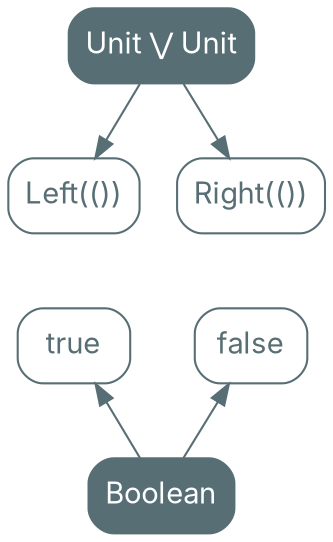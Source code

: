 digraph {
    bgcolor=transparent

    // Default theme: enabled
    node[shape="rectangle" style="rounded,filled" color="#586E75" fillcolor="#586E75" fontcolor="#ffffff" fontname="Inter,Arial"]
    edge [color="#586E75" fontcolor="#000000" fontname="Inter,Arial" fontsize=11]

    UnitOrUnit[label="Unit ⋁ Unit"]
    Left[label="Left(())" fillcolor="#ffffff" fontcolor="#586E75"]
    Right[label="Right(())" fillcolor="#ffffff" fontcolor="#586E75"]

    UnitOrUnit -> Left
    UnitOrUnit -> Right

    true[fillcolor="#ffffff" fontcolor="#586E75"]
    false[fillcolor="#ffffff" fontcolor="#586E75"]

    Left -> true[style=invis]
    true -> Left[style=invis]
    Right -> false[style=invis]
    false -> Right[style=invis]

    true -> Boolean[dir=back]
    false -> Boolean[dir=back]
}

